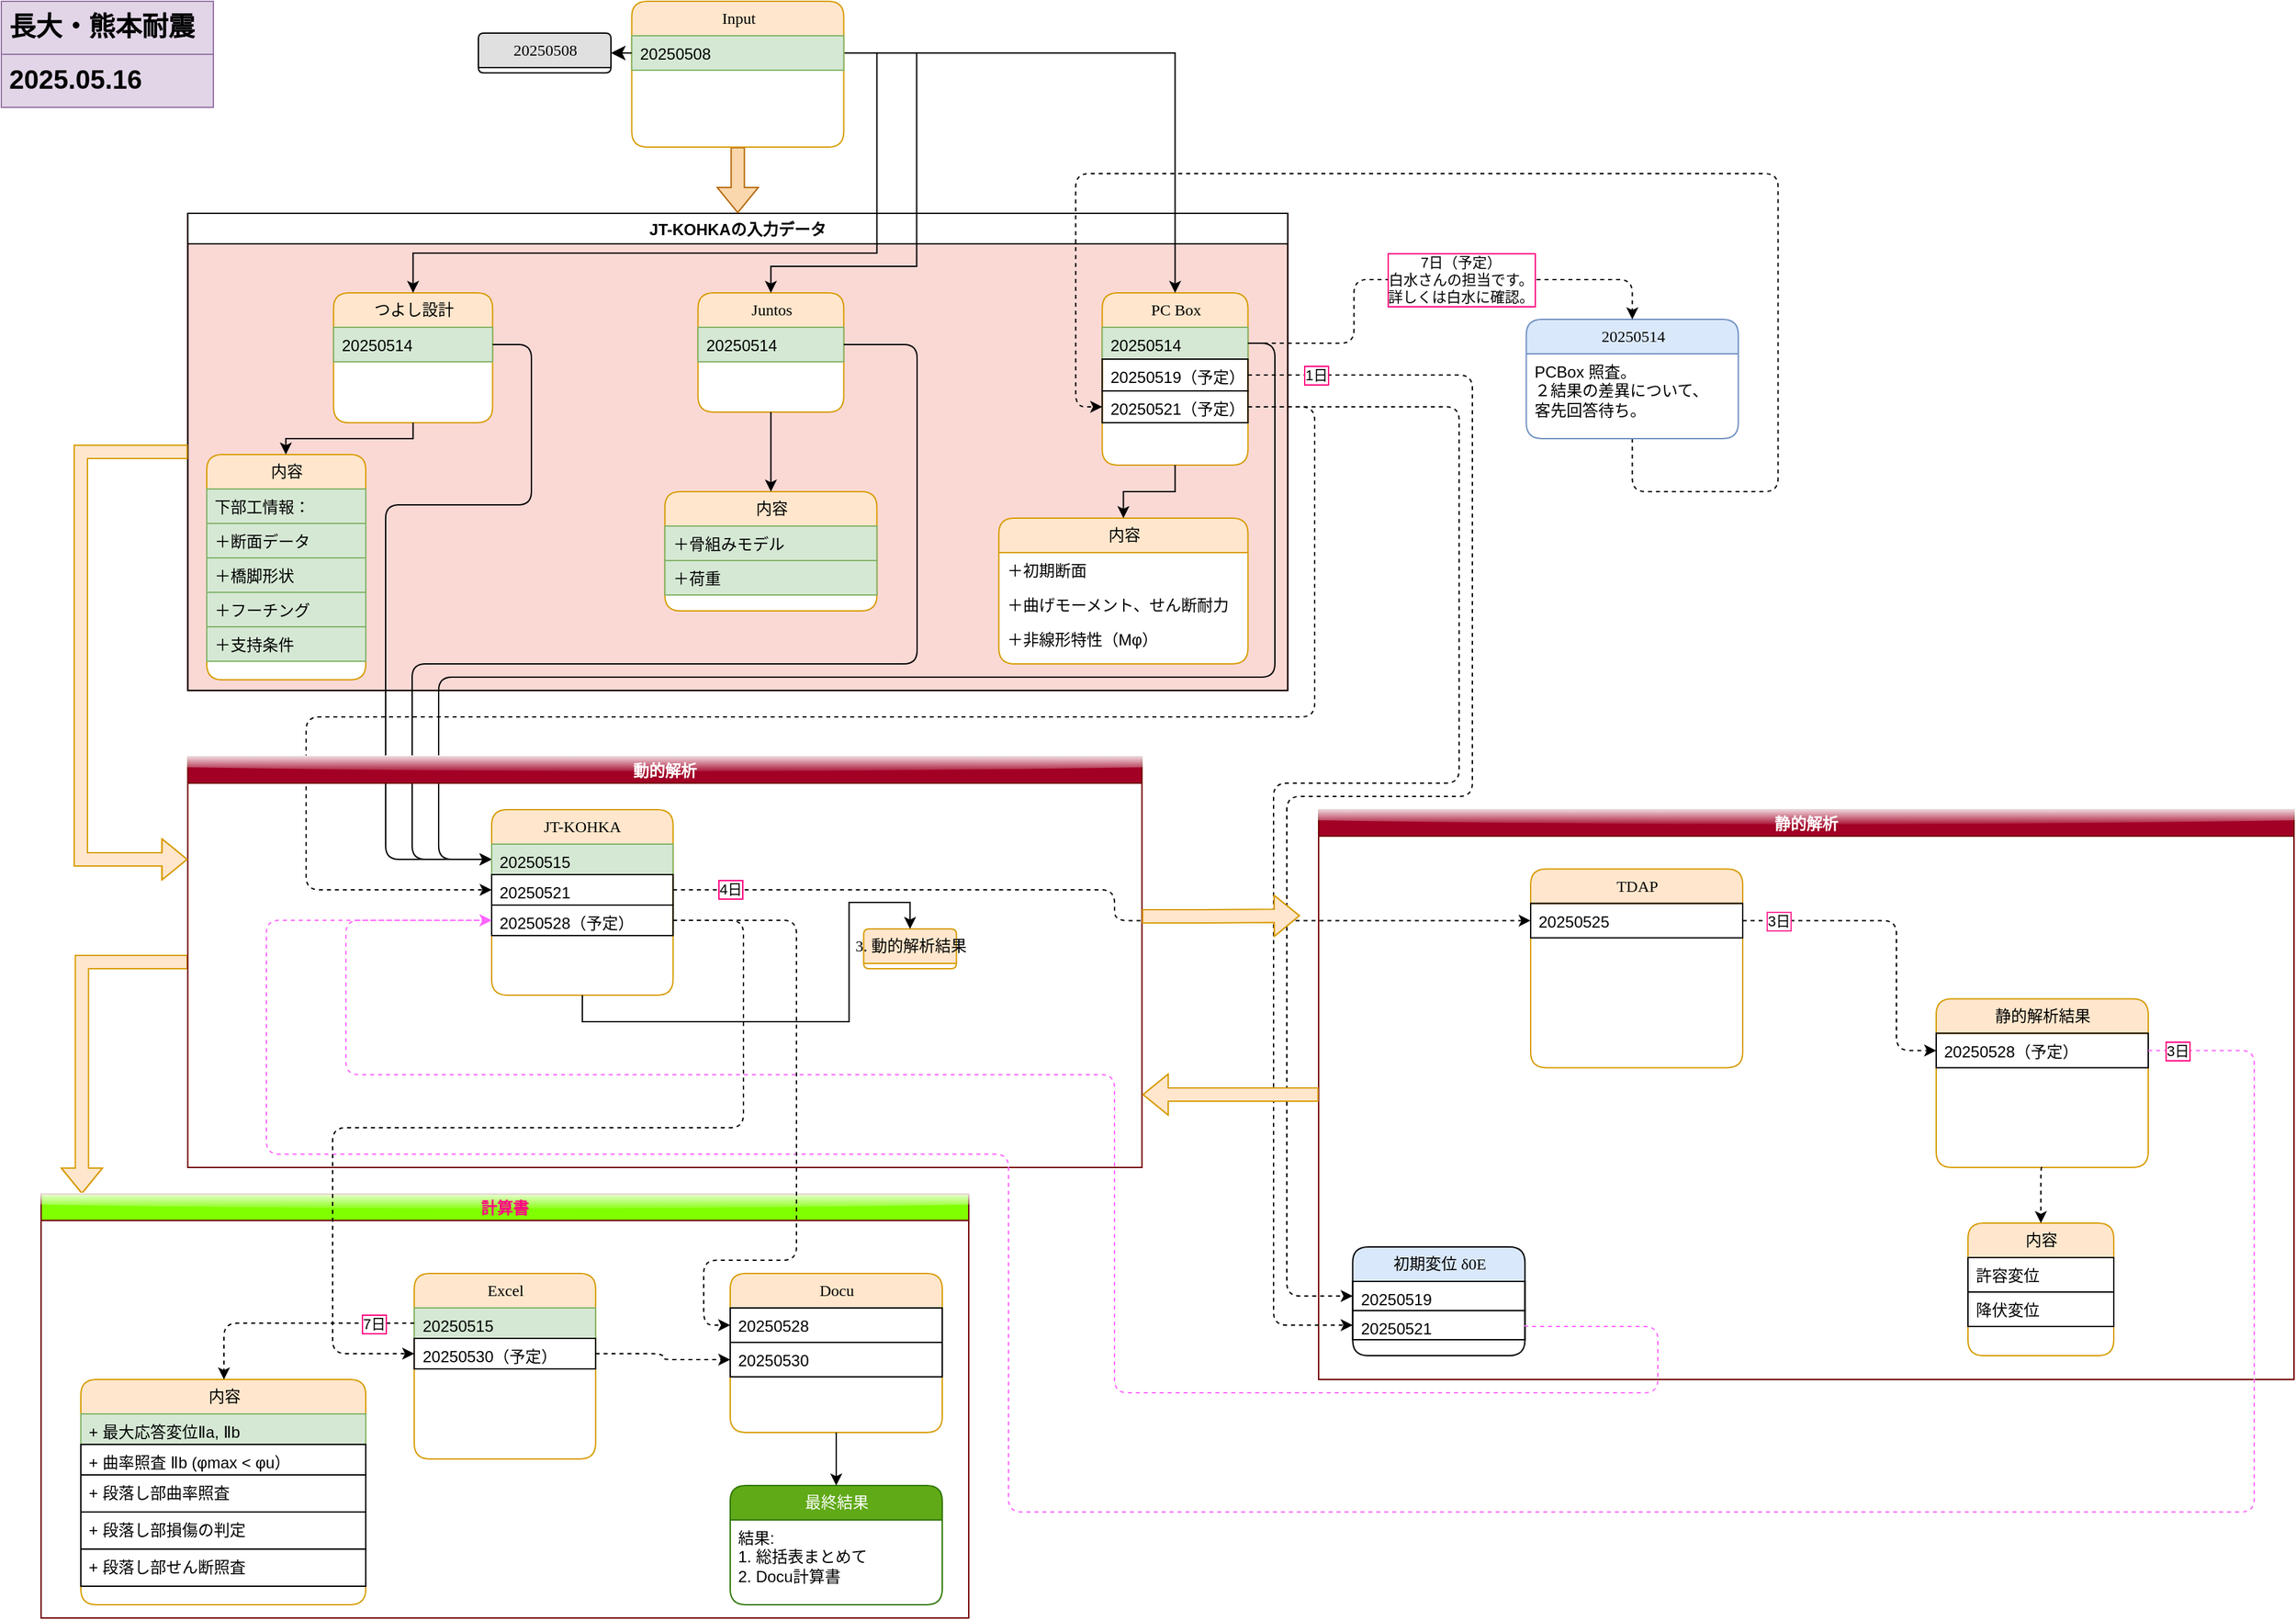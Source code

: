 <mxfile version="27.0.5">
  <diagram name="Page-1" id="8378b5f6-a2b2-b727-a746-972ab9d02e00">
    <mxGraphModel dx="2709" dy="1090" grid="1" gridSize="10" guides="1" tooltips="1" connect="1" arrows="1" fold="1" page="1" pageScale="1.5" pageWidth="1169" pageHeight="827" background="none" math="0" shadow="0">
      <root>
        <mxCell id="0" />
        <mxCell id="1" parent="0" />
        <mxCell id="cV7bJp36mq6Ne4Wg9f6i-73" value="" style="group;movable=1;resizable=1;rotatable=1;deletable=1;editable=1;locked=0;connectable=1;" parent="1" vertex="1" connectable="0">
          <mxGeometry x="150.7" y="170" width="830" height="360.17" as="geometry" />
        </mxCell>
        <mxCell id="cV7bJp36mq6Ne4Wg9f6i-25" value="" style="group;fillColor=#fad9d5;strokeColor=#ae4132;movable=1;resizable=1;rotatable=1;deletable=1;editable=1;locked=0;connectable=1;container=0;" parent="cV7bJp36mq6Ne4Wg9f6i-73" vertex="1" connectable="0">
          <mxGeometry width="830" height="360.17" as="geometry" />
        </mxCell>
        <object label="JT-KOHKAの入力データ" id="cV7bJp36mq6Ne4Wg9f6i-16">
          <mxCell style="swimlane;container=0;movable=1;resizable=1;rotatable=1;deletable=1;editable=1;locked=0;connectable=1;" parent="cV7bJp36mq6Ne4Wg9f6i-73" vertex="1">
            <mxGeometry width="830" height="360" as="geometry">
              <mxRectangle width="170" height="30" as="alternateBounds" />
            </mxGeometry>
          </mxCell>
        </object>
        <mxCell id="cV7bJp36mq6Ne4Wg9f6i-24" value="" style="group;movable=1;resizable=1;rotatable=1;deletable=1;editable=1;locked=0;connectable=1;" parent="cV7bJp36mq6Ne4Wg9f6i-73" vertex="1" connectable="0">
          <mxGeometry x="14.3" y="170" width="120" height="170" as="geometry" />
        </mxCell>
        <mxCell id="cV7bJp36mq6Ne4Wg9f6i-120" value="" style="group" parent="cV7bJp36mq6Ne4Wg9f6i-24" vertex="1" connectable="0">
          <mxGeometry y="12" width="120" height="170" as="geometry" />
        </mxCell>
        <mxCell id="7GXzpe08TrqEnxRHHlQo-19" value="内容" style="swimlane;html=1;fontStyle=0;childLayout=stackLayout;horizontal=1;startSize=26;fillColor=#ffe6cc;horizontalStack=0;resizeParent=1;resizeLast=0;collapsible=1;marginBottom=0;swimlaneFillColor=#ffffff;align=center;rounded=1;shadow=0;comic=0;labelBackgroundColor=none;strokeWidth=1;fontFamily=Verdana;fontSize=12;strokeColor=#d79b00;movable=1;resizable=1;rotatable=1;deletable=1;editable=1;locked=0;connectable=1;container=0;" parent="cV7bJp36mq6Ne4Wg9f6i-120" vertex="1">
          <mxGeometry width="120" height="170" as="geometry" />
        </mxCell>
        <mxCell id="7GXzpe08TrqEnxRHHlQo-20" value="下部工情報：" style="text;html=1;strokeColor=#82b366;fillColor=#d5e8d4;spacingLeft=4;spacingRight=4;whiteSpace=wrap;overflow=hidden;rotatable=1;points=[[0,0.5],[1,0.5]];portConstraint=eastwest;movable=1;resizable=1;deletable=1;editable=1;locked=0;connectable=1;" parent="cV7bJp36mq6Ne4Wg9f6i-120" vertex="1">
          <mxGeometry y="26" width="120" height="26" as="geometry" />
        </mxCell>
        <mxCell id="7GXzpe08TrqEnxRHHlQo-23" value="＋断面データ" style="text;html=1;strokeColor=#82b366;fillColor=#d5e8d4;spacingLeft=4;spacingRight=4;whiteSpace=wrap;overflow=hidden;rotatable=1;points=[[0,0.5],[1,0.5]];portConstraint=eastwest;movable=1;resizable=1;deletable=1;editable=1;locked=0;connectable=1;" parent="cV7bJp36mq6Ne4Wg9f6i-120" vertex="1">
          <mxGeometry y="52" width="120" height="26" as="geometry" />
        </mxCell>
        <mxCell id="7GXzpe08TrqEnxRHHlQo-24" value="＋橋脚形状" style="text;html=1;strokeColor=#82b366;fillColor=#d5e8d4;spacingLeft=4;spacingRight=4;whiteSpace=wrap;overflow=hidden;rotatable=1;points=[[0,0.5],[1,0.5]];portConstraint=eastwest;movable=1;resizable=1;deletable=1;editable=1;locked=0;connectable=1;" parent="cV7bJp36mq6Ne4Wg9f6i-120" vertex="1">
          <mxGeometry y="78" width="120" height="26" as="geometry" />
        </mxCell>
        <mxCell id="7GXzpe08TrqEnxRHHlQo-25" value="＋フーチング" style="text;html=1;strokeColor=#82b366;fillColor=#d5e8d4;spacingLeft=4;spacingRight=4;whiteSpace=wrap;overflow=hidden;rotatable=1;points=[[0,0.5],[1,0.5]];portConstraint=eastwest;movable=1;resizable=1;deletable=1;editable=1;locked=0;connectable=1;" parent="cV7bJp36mq6Ne4Wg9f6i-120" vertex="1">
          <mxGeometry y="104" width="120" height="26" as="geometry" />
        </mxCell>
        <mxCell id="7GXzpe08TrqEnxRHHlQo-21" value="＋&lt;span data-teams=&quot;true&quot;&gt;支持条件&lt;/span&gt;" style="text;html=1;strokeColor=#82b366;fillColor=#d5e8d4;spacingLeft=4;spacingRight=4;whiteSpace=wrap;overflow=hidden;rotatable=1;points=[[0,0.5],[1,0.5]];portConstraint=eastwest;movable=1;resizable=1;deletable=1;editable=1;locked=0;connectable=1;" parent="cV7bJp36mq6Ne4Wg9f6i-120" vertex="1">
          <mxGeometry y="130" width="120" height="26" as="geometry" />
        </mxCell>
        <mxCell id="7GXzpe08TrqEnxRHHlQo-9" value="Juntos" style="swimlane;html=1;fontStyle=0;childLayout=stackLayout;horizontal=1;startSize=26;fillColor=#ffe6cc;horizontalStack=0;resizeParent=1;resizeLast=0;collapsible=1;marginBottom=0;swimlaneFillColor=#ffffff;align=center;rounded=1;shadow=0;comic=0;labelBackgroundColor=none;strokeWidth=1;fontFamily=Verdana;fontSize=12;strokeColor=#d79b00;movable=1;resizable=1;rotatable=1;deletable=1;editable=1;locked=0;connectable=1;" parent="cV7bJp36mq6Ne4Wg9f6i-73" vertex="1">
          <mxGeometry x="385" y="60" width="110" height="90" as="geometry" />
        </mxCell>
        <mxCell id="7GXzpe08TrqEnxRHHlQo-12" value="20250514" style="text;html=1;strokeColor=#82b366;fillColor=#d5e8d4;spacingLeft=4;spacingRight=4;whiteSpace=wrap;overflow=hidden;rotatable=1;points=[[0,0.5],[1,0.5]];portConstraint=eastwest;movable=1;resizable=1;deletable=1;editable=1;locked=0;connectable=1;" parent="7GXzpe08TrqEnxRHHlQo-9" vertex="1">
          <mxGeometry y="26" width="110" height="26" as="geometry" />
        </mxCell>
        <mxCell id="7GXzpe08TrqEnxRHHlQo-1" value="PC Box" style="swimlane;html=1;fontStyle=0;childLayout=stackLayout;horizontal=1;startSize=26;fillColor=#ffe6cc;horizontalStack=0;resizeParent=1;resizeLast=0;collapsible=1;marginBottom=0;swimlaneFillColor=#ffffff;align=center;rounded=1;shadow=0;comic=0;labelBackgroundColor=none;strokeWidth=1;fontFamily=Verdana;fontSize=12;strokeColor=#d79b00;movable=1;resizable=1;rotatable=1;deletable=1;editable=1;locked=0;connectable=1;" parent="cV7bJp36mq6Ne4Wg9f6i-73" vertex="1">
          <mxGeometry x="690" y="60" width="110" height="130" as="geometry" />
        </mxCell>
        <mxCell id="7GXzpe08TrqEnxRHHlQo-7" value="20250514" style="text;html=1;strokeColor=#82b366;fillColor=#d5e8d4;spacingLeft=4;spacingRight=4;whiteSpace=wrap;overflow=hidden;rotatable=1;points=[[0,0.5],[1,0.5]];portConstraint=eastwest;movable=1;resizable=1;deletable=1;editable=1;locked=0;connectable=1;" parent="7GXzpe08TrqEnxRHHlQo-1" vertex="1">
          <mxGeometry y="26" width="110" height="24" as="geometry" />
        </mxCell>
        <mxCell id="cV7bJp36mq6Ne4Wg9f6i-112" value="20250519（予定）" style="text;html=1;strokeColor=default;fillColor=none;spacingLeft=4;spacingRight=4;whiteSpace=wrap;overflow=hidden;rotatable=1;points=[[0,0.5],[1,0.5]];portConstraint=eastwest;movable=1;resizable=1;deletable=1;editable=1;locked=0;connectable=1;" parent="7GXzpe08TrqEnxRHHlQo-1" vertex="1">
          <mxGeometry y="50" width="110" height="24" as="geometry" />
        </mxCell>
        <mxCell id="cV7bJp36mq6Ne4Wg9f6i-113" value="20250521（予定）" style="text;html=1;strokeColor=default;fillColor=none;spacingLeft=4;spacingRight=4;whiteSpace=wrap;overflow=hidden;rotatable=1;points=[[0,0.5],[1,0.5]];portConstraint=eastwest;movable=1;resizable=1;deletable=1;editable=1;locked=0;connectable=1;" parent="7GXzpe08TrqEnxRHHlQo-1" vertex="1">
          <mxGeometry y="74" width="110" height="24" as="geometry" />
        </mxCell>
        <mxCell id="cV7bJp36mq6Ne4Wg9f6i-107" value="内容" style="swimlane;html=1;fontStyle=0;childLayout=stackLayout;horizontal=1;startSize=26;fillColor=#ffe6cc;horizontalStack=0;resizeParent=1;resizeLast=0;collapsible=1;marginBottom=0;swimlaneFillColor=#ffffff;align=center;rounded=1;shadow=0;comic=0;labelBackgroundColor=none;strokeWidth=1;fontFamily=Verdana;fontSize=12;strokeColor=#d79b00;movable=1;resizable=1;rotatable=1;deletable=1;editable=1;locked=0;connectable=1;" parent="cV7bJp36mq6Ne4Wg9f6i-73" vertex="1">
          <mxGeometry x="612" y="230" width="188" height="110" as="geometry" />
        </mxCell>
        <mxCell id="cV7bJp36mq6Ne4Wg9f6i-108" value="＋初期断面" style="text;html=1;strokeColor=none;fillColor=none;spacingLeft=4;spacingRight=4;whiteSpace=wrap;overflow=hidden;rotatable=1;points=[[0,0.5],[1,0.5]];portConstraint=eastwest;movable=1;resizable=1;deletable=1;editable=1;locked=0;connectable=1;" parent="cV7bJp36mq6Ne4Wg9f6i-107" vertex="1">
          <mxGeometry y="26" width="188" height="26" as="geometry" />
        </mxCell>
        <mxCell id="cV7bJp36mq6Ne4Wg9f6i-109" value="＋曲げモーメント、せん断耐力" style="text;html=1;strokeColor=none;fillColor=none;spacingLeft=4;spacingRight=4;whiteSpace=wrap;overflow=hidden;rotatable=1;points=[[0,0.5],[1,0.5]];portConstraint=eastwest;movable=1;resizable=1;deletable=1;editable=1;locked=0;connectable=1;" parent="cV7bJp36mq6Ne4Wg9f6i-107" vertex="1">
          <mxGeometry y="52" width="188" height="26" as="geometry" />
        </mxCell>
        <mxCell id="cV7bJp36mq6Ne4Wg9f6i-110" value="＋非線形特性（Mφ）" style="text;html=1;strokeColor=none;fillColor=none;spacingLeft=4;spacingRight=4;whiteSpace=wrap;overflow=hidden;rotatable=1;points=[[0,0.5],[1,0.5]];portConstraint=eastwest;movable=1;resizable=1;deletable=1;editable=1;locked=0;connectable=1;" parent="cV7bJp36mq6Ne4Wg9f6i-107" vertex="1">
          <mxGeometry y="78" width="188" height="26" as="geometry" />
        </mxCell>
        <mxCell id="cV7bJp36mq6Ne4Wg9f6i-111" value="" style="edgeStyle=orthogonalEdgeStyle;rounded=0;orthogonalLoop=1;jettySize=auto;html=1;exitX=0.5;exitY=1;exitDx=0;exitDy=0;entryX=0.5;entryY=0;entryDx=0;entryDy=0;" parent="cV7bJp36mq6Ne4Wg9f6i-73" source="7GXzpe08TrqEnxRHHlQo-1" target="cV7bJp36mq6Ne4Wg9f6i-107" edge="1">
          <mxGeometry relative="1" as="geometry">
            <Array as="points">
              <mxPoint x="745" y="210" />
              <mxPoint x="706" y="210" />
            </Array>
          </mxGeometry>
        </mxCell>
        <mxCell id="cV7bJp36mq6Ne4Wg9f6i-114" value="内容" style="swimlane;html=1;fontStyle=0;childLayout=stackLayout;horizontal=1;startSize=26;fillColor=#ffe6cc;horizontalStack=0;resizeParent=1;resizeLast=0;collapsible=1;marginBottom=0;swimlaneFillColor=#ffffff;align=center;rounded=1;shadow=0;comic=0;labelBackgroundColor=none;strokeWidth=1;fontFamily=Verdana;fontSize=12;strokeColor=#d79b00;movable=1;resizable=1;rotatable=1;deletable=1;editable=1;locked=0;connectable=1;" parent="cV7bJp36mq6Ne4Wg9f6i-73" vertex="1">
          <mxGeometry x="360" y="210.0" width="160" height="90" as="geometry" />
        </mxCell>
        <mxCell id="cV7bJp36mq6Ne4Wg9f6i-115" value="＋骨組みモデル" style="text;html=1;strokeColor=#82b366;fillColor=#d5e8d4;spacingLeft=4;spacingRight=4;whiteSpace=wrap;overflow=hidden;rotatable=1;points=[[0,0.5],[1,0.5]];portConstraint=eastwest;movable=1;resizable=1;deletable=1;editable=1;locked=0;connectable=1;" parent="cV7bJp36mq6Ne4Wg9f6i-114" vertex="1">
          <mxGeometry y="26" width="160" height="26" as="geometry" />
        </mxCell>
        <mxCell id="cV7bJp36mq6Ne4Wg9f6i-116" value="＋荷重" style="text;html=1;strokeColor=#82b366;fillColor=#d5e8d4;spacingLeft=4;spacingRight=4;whiteSpace=wrap;overflow=hidden;rotatable=1;points=[[0,0.5],[1,0.5]];portConstraint=eastwest;movable=1;resizable=1;deletable=1;editable=1;locked=0;connectable=1;" parent="cV7bJp36mq6Ne4Wg9f6i-114" vertex="1">
          <mxGeometry y="52" width="160" height="26" as="geometry" />
        </mxCell>
        <mxCell id="cV7bJp36mq6Ne4Wg9f6i-117" value="" style="edgeStyle=orthogonalEdgeStyle;rounded=0;orthogonalLoop=1;jettySize=auto;html=1;entryX=0.5;entryY=0;entryDx=0;entryDy=0;" parent="cV7bJp36mq6Ne4Wg9f6i-73" target="cV7bJp36mq6Ne4Wg9f6i-114" edge="1">
          <mxGeometry relative="1" as="geometry">
            <mxPoint x="440" y="150" as="sourcePoint" />
            <mxPoint x="440" y="190.0" as="targetPoint" />
            <Array as="points">
              <mxPoint x="440" y="170" />
              <mxPoint x="440" y="170" />
            </Array>
          </mxGeometry>
        </mxCell>
        <mxCell id="cV7bJp36mq6Ne4Wg9f6i-124" value="つよし設計" style="swimlane;html=1;fontStyle=0;childLayout=stackLayout;horizontal=1;startSize=26;fillColor=#ffe6cc;horizontalStack=0;resizeParent=1;resizeLast=0;collapsible=1;marginBottom=0;swimlaneFillColor=#ffffff;align=center;rounded=1;shadow=0;comic=0;labelBackgroundColor=none;strokeWidth=1;fontFamily=Verdana;fontSize=12;strokeColor=#d79b00;movable=1;resizable=1;rotatable=1;deletable=1;editable=1;locked=0;connectable=1;container=0;" parent="cV7bJp36mq6Ne4Wg9f6i-73" vertex="1">
          <mxGeometry x="110" y="60" width="120" height="98" as="geometry" />
        </mxCell>
        <mxCell id="cV7bJp36mq6Ne4Wg9f6i-126" value="20250514" style="text;html=1;strokeColor=#82b366;fillColor=#d5e8d4;spacingLeft=4;spacingRight=4;whiteSpace=wrap;overflow=hidden;rotatable=1;points=[[0,0.5],[1,0.5]];portConstraint=eastwest;movable=1;resizable=1;deletable=1;editable=1;locked=0;connectable=1;" parent="cV7bJp36mq6Ne4Wg9f6i-124" vertex="1">
          <mxGeometry y="26" width="120" height="26" as="geometry" />
        </mxCell>
        <mxCell id="cV7bJp36mq6Ne4Wg9f6i-134" value="" style="edgeStyle=orthogonalEdgeStyle;rounded=0;orthogonalLoop=1;jettySize=auto;html=1;exitX=0.5;exitY=1;exitDx=0;exitDy=0;entryX=0.5;entryY=0;entryDx=0;entryDy=0;" parent="cV7bJp36mq6Ne4Wg9f6i-73" source="cV7bJp36mq6Ne4Wg9f6i-124" target="7GXzpe08TrqEnxRHHlQo-19" edge="1">
          <mxGeometry relative="1" as="geometry">
            <mxPoint x="70" y="170.0" as="targetPoint" />
            <Array as="points">
              <mxPoint x="170" y="170" />
              <mxPoint x="74" y="170" />
              <mxPoint x="74" y="182" />
            </Array>
          </mxGeometry>
        </mxCell>
        <mxCell id="7GXzpe08TrqEnxRHHlQo-11" value="" style="edgeStyle=orthogonalEdgeStyle;rounded=0;orthogonalLoop=1;jettySize=auto;html=1;exitX=1;exitY=0.5;exitDx=0;exitDy=0;entryX=0.5;entryY=0;entryDx=0;entryDy=0;" parent="1" source="PKwba_ZCbJq4WHA7hHal-280" target="7GXzpe08TrqEnxRHHlQo-9" edge="1">
          <mxGeometry relative="1" as="geometry">
            <Array as="points">
              <mxPoint x="700.7" y="49" />
              <mxPoint x="700.7" y="210" />
              <mxPoint x="590.7" y="210" />
            </Array>
          </mxGeometry>
        </mxCell>
        <mxCell id="cV7bJp36mq6Ne4Wg9f6i-26" value="" style="edgeStyle=orthogonalEdgeStyle;rounded=0;orthogonalLoop=1;jettySize=auto;html=1;shape=flexArrow;fillColor=#fad7ac;strokeColor=#b46504;entryX=0.5;entryY=0;entryDx=0;entryDy=0;" parent="1" source="PKwba_ZCbJq4WHA7hHal-279" target="cV7bJp36mq6Ne4Wg9f6i-16" edge="1">
          <mxGeometry relative="1" as="geometry">
            <mxPoint x="650.7" y="260" as="targetPoint" />
          </mxGeometry>
        </mxCell>
        <mxCell id="cV7bJp36mq6Ne4Wg9f6i-30" value="" style="edgeStyle=orthogonalEdgeStyle;rounded=0;orthogonalLoop=1;jettySize=auto;html=1;entryX=0.5;entryY=0;entryDx=0;entryDy=0;exitX=1;exitY=0.5;exitDx=0;exitDy=0;" parent="1" source="PKwba_ZCbJq4WHA7hHal-280" target="7GXzpe08TrqEnxRHHlQo-1" edge="1">
          <mxGeometry relative="1" as="geometry">
            <mxPoint x="725.7" y="65" as="targetPoint" />
          </mxGeometry>
        </mxCell>
        <mxCell id="cV7bJp36mq6Ne4Wg9f6i-130" value="" style="edgeStyle=orthogonalEdgeStyle;rounded=0;orthogonalLoop=1;jettySize=auto;html=1;exitX=1;exitY=0.5;exitDx=0;exitDy=0;entryX=0.5;entryY=0;entryDx=0;entryDy=0;" parent="1" source="PKwba_ZCbJq4WHA7hHal-280" target="cV7bJp36mq6Ne4Wg9f6i-124" edge="1">
          <mxGeometry relative="1" as="geometry">
            <mxPoint x="650.7" y="50" as="sourcePoint" />
            <mxPoint x="725.7" y="65" as="targetPoint" />
            <Array as="points">
              <mxPoint x="670.7" y="49" />
              <mxPoint x="670.7" y="200" />
              <mxPoint x="320.7" y="200" />
            </Array>
          </mxGeometry>
        </mxCell>
        <mxCell id="PKwba_ZCbJq4WHA7hHal-279" value="Input" style="swimlane;html=1;fontStyle=0;childLayout=stackLayout;horizontal=1;startSize=26;fillColor=#ffe6cc;horizontalStack=0;resizeParent=1;resizeLast=0;collapsible=1;marginBottom=0;swimlaneFillColor=#ffffff;align=center;rounded=1;shadow=0;comic=0;labelBackgroundColor=none;strokeWidth=1;fontFamily=Verdana;fontSize=12;strokeColor=#d79b00;movable=1;resizable=1;rotatable=1;deletable=1;editable=1;locked=0;connectable=1;" parent="1" vertex="1">
          <mxGeometry x="485.7" y="10.0" width="160" height="110" as="geometry" />
        </mxCell>
        <mxCell id="PKwba_ZCbJq4WHA7hHal-280" value="20250508" style="text;html=1;spacingLeft=4;spacingRight=4;whiteSpace=wrap;overflow=hidden;rotatable=1;points=[[0,0.5],[1,0.5]];portConstraint=eastwest;strokeColor=#82b366;fillColor=#d5e8d4;movable=1;resizable=1;deletable=1;editable=1;locked=0;connectable=1;" parent="PKwba_ZCbJq4WHA7hHal-279" vertex="1">
          <mxGeometry y="26" width="160" height="26" as="geometry" />
        </mxCell>
        <mxCell id="PKwba_ZCbJq4WHA7hHal-288" value="20250508" style="swimlane;html=1;fontStyle=0;childLayout=stackLayout;horizontal=1;startSize=26;fillColor=#e0e0e0;horizontalStack=0;resizeParent=1;resizeLast=0;collapsible=1;marginBottom=0;swimlaneFillColor=#ffffff;align=center;rounded=1;shadow=0;comic=0;labelBackgroundColor=none;strokeWidth=1;fontFamily=Verdana;fontSize=12;movable=0;resizable=0;rotatable=0;deletable=0;editable=0;locked=1;connectable=0;" parent="1" vertex="1" collapsed="1">
          <mxGeometry x="370" y="34.0" width="100" height="30" as="geometry">
            <mxRectangle x="10" y="212" width="160" height="164" as="alternateBounds" />
          </mxGeometry>
        </mxCell>
        <mxCell id="PKwba_ZCbJq4WHA7hHal-289" value="既設橋耐震性能の照査" style="text;html=1;spacingLeft=4;spacingRight=4;whiteSpace=wrap;overflow=hidden;rotatable=0;points=[[0,0.5],[1,0.5]];portConstraint=eastwest;fillColor=default;strokeColor=default;" parent="PKwba_ZCbJq4WHA7hHal-288" vertex="1">
          <mxGeometry y="26" width="160" height="74" as="geometry" />
        </mxCell>
        <mxCell id="PKwba_ZCbJq4WHA7hHal-328" value="Thông số:&lt;div&gt;+ Mặt cắt ngang&lt;/div&gt;&lt;div&gt;+ Cáp DUL dọc và ngang&lt;/div&gt;" style="text;html=1;strokeColor=none;fillColor=none;spacingLeft=4;spacingRight=4;whiteSpace=wrap;overflow=hidden;rotatable=0;points=[[0,0.5],[1,0.5]];portConstraint=eastwest;" parent="PKwba_ZCbJq4WHA7hHal-288" vertex="1">
          <mxGeometry y="100" width="160" height="64" as="geometry" />
        </mxCell>
        <mxCell id="PKwba_ZCbJq4WHA7hHal-310" style="edgeStyle=orthogonalEdgeStyle;html=1;labelBackgroundColor=none;startFill=0;startSize=8;endFill=1;endSize=8;fontFamily=Verdana;fontSize=12;rounded=0;exitX=0;exitY=0.5;exitDx=0;exitDy=0;movable=0;resizable=0;rotatable=0;deletable=0;editable=0;locked=1;connectable=0;" parent="1" source="PKwba_ZCbJq4WHA7hHal-280" target="PKwba_ZCbJq4WHA7hHal-288" edge="1">
          <mxGeometry relative="1" as="geometry" />
        </mxCell>
        <mxCell id="PKwba_ZCbJq4WHA7hHal-312" style="edgeStyle=orthogonalEdgeStyle;html=1;labelBackgroundColor=none;startFill=0;endFill=1;fontFamily=Verdana;fontSize=12;rounded=0;shape=flexArrow;fillColor=#ffe6cc;strokeColor=#d79b00;entryX=0.044;entryY=0;entryDx=0;entryDy=0;exitX=0;exitY=0.5;exitDx=0;exitDy=0;entryPerimeter=0;" parent="1" source="cV7bJp36mq6Ne4Wg9f6i-76" target="4Ig3xdPQbXvtL4GHRRDK-1" edge="1">
          <mxGeometry relative="1" as="geometry">
            <Array as="points">
              <mxPoint x="71" y="735" />
            </Array>
            <mxPoint x="10.0" y="907.12" as="targetPoint" />
            <mxPoint x="1510.7" y="1524.58" as="sourcePoint" />
          </mxGeometry>
        </mxCell>
        <mxCell id="7GXzpe08TrqEnxRHHlQo-32" value="" style="edgeStyle=orthogonalEdgeStyle;rounded=1;orthogonalLoop=1;jettySize=auto;html=1;exitX=1;exitY=0.5;exitDx=0;exitDy=0;dashed=1;curved=0;entryX=0;entryY=0.5;entryDx=0;entryDy=0;" parent="1" source="cV7bJp36mq6Ne4Wg9f6i-112" target="7GXzpe08TrqEnxRHHlQo-29" edge="1">
          <mxGeometry relative="1" as="geometry">
            <mxPoint x="920" y="315" as="sourcePoint" />
            <Array as="points">
              <mxPoint x="1120" y="292" />
              <mxPoint x="1120" y="610" />
              <mxPoint x="980" y="610" />
              <mxPoint x="980" y="987" />
            </Array>
          </mxGeometry>
        </mxCell>
        <mxCell id="cV7bJp36mq6Ne4Wg9f6i-144" value="1日" style="edgeLabel;html=1;align=center;verticalAlign=middle;resizable=0;points=[];labelBorderColor=#FF0080;" parent="7GXzpe08TrqEnxRHHlQo-32" vertex="1" connectable="0">
          <mxGeometry x="-0.861" y="-3" relative="1" as="geometry">
            <mxPoint x="-22" y="-3" as="offset" />
          </mxGeometry>
        </mxCell>
        <mxCell id="7GXzpe08TrqEnxRHHlQo-44" value="長大・熊本耐震" style="text;html=1;strokeColor=#9673a6;fillColor=#e1d5e7;spacingLeft=4;spacingRight=4;whiteSpace=wrap;overflow=hidden;rotatable=0;points=[[0,0.5],[1,0.5]];portConstraint=eastwest;labelBorderColor=none;textShadow=0;labelBackgroundColor=none;fontStyle=1;fontSize=20;movable=0;resizable=0;deletable=0;editable=0;locked=1;connectable=0;" parent="1" vertex="1">
          <mxGeometry x="10" y="10" width="160" height="40" as="geometry" />
        </mxCell>
        <mxCell id="cV7bJp36mq6Ne4Wg9f6i-66" value="" style="edgeStyle=orthogonalEdgeStyle;rounded=1;orthogonalLoop=1;jettySize=auto;html=1;entryX=0;entryY=0.5;entryDx=0;entryDy=0;exitX=1;exitY=0.5;exitDx=0;exitDy=0;curved=0;" parent="1" source="7GXzpe08TrqEnxRHHlQo-12" target="cV7bJp36mq6Ne4Wg9f6i-90" edge="1">
          <mxGeometry relative="1" as="geometry">
            <mxPoint x="485.7" y="699.25" as="targetPoint" />
            <Array as="points">
              <mxPoint x="701" y="269" />
              <mxPoint x="701" y="510" />
              <mxPoint x="320" y="510" />
              <mxPoint x="320" y="658" />
            </Array>
          </mxGeometry>
        </mxCell>
        <mxCell id="cV7bJp36mq6Ne4Wg9f6i-71" value="" style="edgeStyle=orthogonalEdgeStyle;rounded=1;orthogonalLoop=1;jettySize=auto;html=1;entryX=0;entryY=0.5;entryDx=0;entryDy=0;exitX=1;exitY=0.5;exitDx=0;exitDy=0;curved=0;" parent="1" source="7GXzpe08TrqEnxRHHlQo-7" target="cV7bJp36mq6Ne4Wg9f6i-90" edge="1">
          <mxGeometry relative="1" as="geometry">
            <mxPoint x="485.7" y="699.25" as="targetPoint" />
            <Array as="points">
              <mxPoint x="971" y="268" />
              <mxPoint x="971" y="520" />
              <mxPoint x="340" y="520" />
              <mxPoint x="340" y="658" />
            </Array>
          </mxGeometry>
        </mxCell>
        <mxCell id="cV7bJp36mq6Ne4Wg9f6i-80" value="" style="edgeStyle=orthogonalEdgeStyle;rounded=1;orthogonalLoop=1;jettySize=auto;html=1;entryX=0;entryY=0.5;entryDx=0;entryDy=0;exitX=1;exitY=0.5;exitDx=0;exitDy=0;dashed=1;curved=0;" parent="1" source="cV7bJp36mq6Ne4Wg9f6i-91" target="PKwba_ZCbJq4WHA7hHal-391" edge="1">
          <mxGeometry relative="1" as="geometry">
            <mxPoint x="1050.7" y="741.74" as="targetPoint" />
            <Array as="points">
              <mxPoint x="850" y="681" />
              <mxPoint x="850" y="704" />
            </Array>
            <mxPoint x="645.7" y="725.25" as="sourcePoint" />
          </mxGeometry>
        </mxCell>
        <mxCell id="cV7bJp36mq6Ne4Wg9f6i-81" value="4日" style="edgeLabel;html=1;align=center;verticalAlign=middle;resizable=0;points=[];labelBorderColor=#FF0080;" parent="cV7bJp36mq6Ne4Wg9f6i-80" vertex="1" connectable="0">
          <mxGeometry x="-0.872" y="2" relative="1" as="geometry">
            <mxPoint y="1" as="offset" />
          </mxGeometry>
        </mxCell>
        <mxCell id="cV7bJp36mq6Ne4Wg9f6i-98" value="静的解析" style="swimlane;startSize=20;horizontal=1;containerType=tree;textShadow=0;labelBorderColor=none;labelBackgroundColor=none;fillColor=#a20025;strokeColor=#6F0000;glass=1;fontColor=#ffffff;" parent="1" vertex="1">
          <mxGeometry x="1004" y="620" width="736" height="430" as="geometry">
            <mxRectangle x="1120" y="580" width="90" height="30" as="alternateBounds" />
          </mxGeometry>
        </mxCell>
        <mxCell id="PKwba_ZCbJq4WHA7hHal-390" value="TDAP" style="swimlane;html=1;fontStyle=0;childLayout=stackLayout;horizontal=1;startSize=26;fillColor=#ffe6cc;horizontalStack=0;resizeParent=1;resizeLast=0;collapsible=1;marginBottom=0;swimlaneFillColor=#ffffff;align=center;rounded=1;shadow=0;comic=0;labelBackgroundColor=none;strokeWidth=1;fontFamily=Verdana;fontSize=12;strokeColor=#d79b00;" parent="cV7bJp36mq6Ne4Wg9f6i-98" vertex="1">
          <mxGeometry x="160" y="44.74" width="160" height="150" as="geometry">
            <mxRectangle x="155" y="60" width="70" height="30" as="alternateBounds" />
          </mxGeometry>
        </mxCell>
        <mxCell id="PKwba_ZCbJq4WHA7hHal-391" value="20250525" style="text;html=1;strokeColor=default;fillColor=none;spacingLeft=4;spacingRight=4;whiteSpace=wrap;overflow=hidden;rotatable=0;points=[[0,0.5],[1,0.5]];portConstraint=eastwest;" parent="PKwba_ZCbJq4WHA7hHal-390" vertex="1">
          <mxGeometry y="26" width="160" height="26" as="geometry" />
        </mxCell>
        <mxCell id="NJcOnecQ_KUzRi99oX8J-2" value="静的解析結果" style="swimlane;html=1;fontStyle=0;childLayout=stackLayout;horizontal=1;startSize=26;fillColor=#ffe6cc;horizontalStack=0;resizeParent=1;resizeLast=0;collapsible=1;marginBottom=0;swimlaneFillColor=#ffffff;align=center;rounded=1;shadow=0;comic=0;labelBackgroundColor=none;strokeWidth=1;fontFamily=Verdana;fontSize=12;strokeColor=#d79b00;" parent="cV7bJp36mq6Ne4Wg9f6i-98" vertex="1">
          <mxGeometry x="466.0" y="142.74" width="160" height="127.26" as="geometry">
            <mxRectangle x="1070" y="260" width="70" height="30" as="alternateBounds" />
          </mxGeometry>
        </mxCell>
        <mxCell id="NJcOnecQ_KUzRi99oX8J-4" value="20250528（予定）" style="text;html=1;strokeColor=default;fillColor=none;spacingLeft=4;spacingRight=4;whiteSpace=wrap;overflow=hidden;rotatable=0;points=[[0,0.5],[1,0.5]];portConstraint=eastwest;" parent="NJcOnecQ_KUzRi99oX8J-2" vertex="1">
          <mxGeometry y="26" width="160" height="26" as="geometry" />
        </mxCell>
        <mxCell id="NJcOnecQ_KUzRi99oX8J-6" value="" style="edgeStyle=orthogonalEdgeStyle;rounded=1;orthogonalLoop=1;jettySize=auto;html=1;dashed=1;flowAnimation=0;entryX=0;entryY=0.5;entryDx=0;entryDy=0;exitX=1;exitY=0.5;exitDx=0;exitDy=0;curved=0;" parent="cV7bJp36mq6Ne4Wg9f6i-98" source="PKwba_ZCbJq4WHA7hHal-391" target="NJcOnecQ_KUzRi99oX8J-4" edge="1">
          <mxGeometry relative="1" as="geometry">
            <mxPoint x="399.35" y="161.74" as="sourcePoint" />
            <Array as="points">
              <mxPoint x="436" y="84" />
              <mxPoint x="436" y="182" />
            </Array>
          </mxGeometry>
        </mxCell>
        <mxCell id="cV7bJp36mq6Ne4Wg9f6i-147" value="3日" style="edgeLabel;html=1;align=center;verticalAlign=middle;resizable=0;points=[];labelBorderColor=#FF3399;" parent="NJcOnecQ_KUzRi99oX8J-6" vertex="1" connectable="0">
          <mxGeometry x="-0.316" y="-1" relative="1" as="geometry">
            <mxPoint x="-57" y="-1" as="offset" />
          </mxGeometry>
        </mxCell>
        <mxCell id="7GXzpe08TrqEnxRHHlQo-28" value="初期変位 δ0E" style="swimlane;html=1;fontStyle=0;childLayout=stackLayout;horizontal=1;startSize=26;fillColor=#dae8fc;horizontalStack=0;resizeParent=1;resizeLast=0;collapsible=1;marginBottom=0;swimlaneFillColor=#ffffff;align=center;rounded=1;shadow=0;comic=0;labelBackgroundColor=none;strokeWidth=1;fontFamily=Verdana;fontSize=12;strokeColor=default;" parent="cV7bJp36mq6Ne4Wg9f6i-98" vertex="1">
          <mxGeometry x="25.7" y="330" width="130" height="82" as="geometry" />
        </mxCell>
        <mxCell id="7GXzpe08TrqEnxRHHlQo-29" value="20250519" style="text;html=1;strokeColor=default;fillColor=none;spacingLeft=4;spacingRight=4;whiteSpace=wrap;overflow=hidden;rotatable=0;points=[[0,0.5],[1,0.5]];portConstraint=eastwest;" parent="7GXzpe08TrqEnxRHHlQo-28" vertex="1">
          <mxGeometry y="26" width="130" height="22" as="geometry" />
        </mxCell>
        <mxCell id="cV7bJp36mq6Ne4Wg9f6i-143" value="20250521" style="text;html=1;strokeColor=default;fillColor=none;spacingLeft=4;spacingRight=4;whiteSpace=wrap;overflow=hidden;rotatable=0;points=[[0,0.5],[1,0.5]];portConstraint=eastwest;" parent="7GXzpe08TrqEnxRHHlQo-28" vertex="1">
          <mxGeometry y="48" width="130" height="22" as="geometry" />
        </mxCell>
        <mxCell id="NJcOnecQ_KUzRi99oX8J-23" value="内容" style="swimlane;html=1;fontStyle=0;childLayout=stackLayout;horizontal=1;startSize=26;fillColor=#ffe6cc;horizontalStack=0;resizeParent=1;resizeLast=0;collapsible=1;marginBottom=0;swimlaneFillColor=#ffffff;align=center;rounded=1;shadow=0;comic=0;labelBackgroundColor=none;strokeWidth=1;fontFamily=Verdana;fontSize=12;strokeColor=#d79b00;" parent="cV7bJp36mq6Ne4Wg9f6i-98" vertex="1">
          <mxGeometry x="490" y="312" width="110" height="100" as="geometry">
            <mxRectangle x="420" y="20" width="70" height="30" as="alternateBounds" />
          </mxGeometry>
        </mxCell>
        <mxCell id="NJcOnecQ_KUzRi99oX8J-24" value="許容変位" style="text;html=1;strokeColor=default;fillColor=none;spacingLeft=4;spacingRight=4;whiteSpace=wrap;overflow=hidden;rotatable=0;points=[[0,0.5],[1,0.5]];portConstraint=eastwest;" parent="NJcOnecQ_KUzRi99oX8J-23" vertex="1">
          <mxGeometry y="26" width="110" height="26" as="geometry" />
        </mxCell>
        <mxCell id="NJcOnecQ_KUzRi99oX8J-25" value="降伏変位" style="text;html=1;strokeColor=default;fillColor=none;spacingLeft=4;spacingRight=4;whiteSpace=wrap;overflow=hidden;rotatable=0;points=[[0,0.5],[1,0.5]];portConstraint=eastwest;" parent="NJcOnecQ_KUzRi99oX8J-23" vertex="1">
          <mxGeometry y="52" width="110" height="26" as="geometry" />
        </mxCell>
        <mxCell id="NJcOnecQ_KUzRi99oX8J-27" value="" style="edgeStyle=orthogonalEdgeStyle;rounded=1;orthogonalLoop=1;jettySize=auto;html=1;dashed=1;exitX=0.5;exitY=1;exitDx=0;exitDy=0;curved=0;entryX=0.5;entryY=0;entryDx=0;entryDy=0;" parent="cV7bJp36mq6Ne4Wg9f6i-98" source="NJcOnecQ_KUzRi99oX8J-2" target="NJcOnecQ_KUzRi99oX8J-23" edge="1">
          <mxGeometry relative="1" as="geometry">
            <Array as="points">
              <mxPoint x="545" y="270" />
            </Array>
            <mxPoint x="515.05" y="312" as="targetPoint" />
          </mxGeometry>
        </mxCell>
        <mxCell id="cV7bJp36mq6Ne4Wg9f6i-119" value="" style="edgeStyle=orthogonalEdgeStyle;rounded=1;orthogonalLoop=1;jettySize=auto;html=1;exitX=1;exitY=0.5;exitDx=0;exitDy=0;entryX=0;entryY=0.5;entryDx=0;entryDy=0;curved=0;" parent="1" source="cV7bJp36mq6Ne4Wg9f6i-126" target="cV7bJp36mq6Ne4Wg9f6i-90" edge="1">
          <mxGeometry relative="1" as="geometry">
            <mxPoint x="370.7" y="580" as="targetPoint" />
            <Array as="points">
              <mxPoint x="410" y="269" />
              <mxPoint x="410" y="390" />
              <mxPoint x="300" y="390" />
              <mxPoint x="300" y="658" />
            </Array>
          </mxGeometry>
        </mxCell>
        <mxCell id="cV7bJp36mq6Ne4Wg9f6i-137" value="" style="edgeStyle=orthogonalEdgeStyle;rounded=1;orthogonalLoop=1;jettySize=auto;html=1;entryX=0;entryY=0.5;entryDx=0;entryDy=0;dashed=1;curved=0;exitX=0.5;exitY=1;exitDx=0;exitDy=0;" parent="1" source="cV7bJp36mq6Ne4Wg9f6i-1" target="cV7bJp36mq6Ne4Wg9f6i-113" edge="1">
          <mxGeometry relative="1" as="geometry">
            <mxPoint x="1270.7" y="400.0" as="targetPoint" />
            <Array as="points">
              <mxPoint x="1240.7" y="380" />
              <mxPoint x="1350.7" y="380" />
              <mxPoint x="1350.7" y="140" />
              <mxPoint x="820.7" y="140" />
              <mxPoint x="820.7" y="316" />
            </Array>
          </mxGeometry>
        </mxCell>
        <mxCell id="cV7bJp36mq6Ne4Wg9f6i-1" value="20250514" style="swimlane;html=1;fontStyle=0;childLayout=stackLayout;horizontal=1;startSize=26;horizontalStack=0;resizeParent=1;resizeLast=0;collapsible=1;marginBottom=0;swimlaneFillColor=#ffffff;align=center;rounded=1;shadow=0;comic=0;labelBackgroundColor=none;strokeWidth=1;fontFamily=Verdana;fontSize=12;fillColor=#dae8fc;strokeColor=#6c8ebf;" parent="1" vertex="1">
          <mxGeometry x="1160.7" y="250" width="160" height="90" as="geometry">
            <mxRectangle x="420" y="20" width="70" height="30" as="alternateBounds" />
          </mxGeometry>
        </mxCell>
        <mxCell id="cV7bJp36mq6Ne4Wg9f6i-2" value="PCBox 照査。&lt;div&gt;２結果の差異について、&lt;br&gt;客先回答待ち。&lt;/div&gt;" style="text;html=1;strokeColor=none;fillColor=none;spacingLeft=4;spacingRight=4;whiteSpace=wrap;overflow=hidden;rotatable=0;points=[[0,0.5],[1,0.5]];portConstraint=eastwest;" parent="cV7bJp36mq6Ne4Wg9f6i-1" vertex="1">
          <mxGeometry y="26" width="160" height="54" as="geometry" />
        </mxCell>
        <mxCell id="cV7bJp36mq6Ne4Wg9f6i-5" value="" style="edgeStyle=orthogonalEdgeStyle;rounded=1;orthogonalLoop=1;jettySize=auto;html=1;exitX=1;exitY=0.5;exitDx=0;exitDy=0;entryX=0.5;entryY=0;entryDx=0;entryDy=0;dashed=1;curved=0;" parent="1" source="7GXzpe08TrqEnxRHHlQo-7" target="cV7bJp36mq6Ne4Wg9f6i-1" edge="1">
          <mxGeometry relative="1" as="geometry">
            <mxPoint x="645.7" y="699.25" as="sourcePoint" />
            <mxPoint x="850.7" y="650" as="targetPoint" />
            <Array as="points">
              <mxPoint x="1030.7" y="268" />
              <mxPoint x="1030.7" y="220" />
              <mxPoint x="1240.7" y="220" />
            </Array>
          </mxGeometry>
        </mxCell>
        <mxCell id="cV7bJp36mq6Ne4Wg9f6i-6" value="7日（予定）&lt;div&gt;白水さんの担当です。&lt;br&gt;詳しくは白水に確認。&lt;/div&gt;" style="edgeLabel;html=1;align=center;verticalAlign=middle;resizable=0;points=[];labelBorderColor=#FF0080;" parent="cV7bJp36mq6Ne4Wg9f6i-5" vertex="1" connectable="0">
          <mxGeometry relative="1" as="geometry">
            <mxPoint x="24" as="offset" />
          </mxGeometry>
        </mxCell>
        <mxCell id="cV7bJp36mq6Ne4Wg9f6i-142" value="" style="edgeStyle=orthogonalEdgeStyle;rounded=1;orthogonalLoop=1;jettySize=auto;html=1;exitX=1;exitY=0.5;exitDx=0;exitDy=0;entryX=0;entryY=0.5;entryDx=0;entryDy=0;dashed=1;curved=0;" parent="1" source="cV7bJp36mq6Ne4Wg9f6i-113" target="cV7bJp36mq6Ne4Wg9f6i-91" edge="1">
          <mxGeometry relative="1" as="geometry">
            <mxPoint x="1030.7" y="295" as="targetPoint" />
            <Array as="points">
              <mxPoint x="1001" y="316" />
              <mxPoint x="1001" y="550" />
              <mxPoint x="240" y="550" />
              <mxPoint x="240" y="681" />
            </Array>
          </mxGeometry>
        </mxCell>
        <mxCell id="cV7bJp36mq6Ne4Wg9f6i-145" value="" style="edgeStyle=orthogonalEdgeStyle;rounded=1;orthogonalLoop=1;jettySize=auto;html=1;exitX=1;exitY=0.5;exitDx=0;exitDy=0;dashed=1;curved=0;entryX=0;entryY=0.5;entryDx=0;entryDy=0;" parent="1" source="cV7bJp36mq6Ne4Wg9f6i-113" target="cV7bJp36mq6Ne4Wg9f6i-143" edge="1">
          <mxGeometry relative="1" as="geometry">
            <mxPoint x="1060" y="326" as="sourcePoint" />
            <mxPoint x="950" y="1020" as="targetPoint" />
            <Array as="points">
              <mxPoint x="1110" y="316" />
              <mxPoint x="1110" y="600" />
              <mxPoint x="970" y="600" />
              <mxPoint x="970" y="1009" />
            </Array>
          </mxGeometry>
        </mxCell>
        <mxCell id="cV7bJp36mq6Ne4Wg9f6i-76" value="動的解析" style="swimlane;startSize=20;horizontal=1;containerType=tree;textShadow=0;labelBorderColor=none;labelBackgroundColor=none;fillColor=#a20025;strokeColor=#6F0000;glass=1;fontColor=#ffffff;" parent="1" vertex="1">
          <mxGeometry x="150.7" y="580" width="720" height="310" as="geometry">
            <mxRectangle width="90" height="30" as="alternateBounds" />
          </mxGeometry>
        </mxCell>
        <mxCell id="cV7bJp36mq6Ne4Wg9f6i-78" value="&lt;span style=&quot;font-family: Verdana; text-wrap-mode: nowrap;&quot;&gt;JT-KOHKA&lt;/span&gt;" style="swimlane;html=1;fontStyle=0;childLayout=stackLayout;horizontal=1;startSize=26;fillColor=#ffe6cc;horizontalStack=0;resizeParent=1;resizeLast=0;collapsible=1;marginBottom=0;swimlaneFillColor=#ffffff;align=center;rounded=1;shadow=0;comic=0;labelBackgroundColor=none;strokeWidth=1;fontFamily=Verdana;fontSize=12;strokeColor=#d79b00;" parent="cV7bJp36mq6Ne4Wg9f6i-76" vertex="1">
          <mxGeometry x="229.296" y="40" width="136.867" height="140" as="geometry" />
        </mxCell>
        <mxCell id="cV7bJp36mq6Ne4Wg9f6i-90" value="20250515" style="text;html=1;strokeColor=#82b366;fillColor=#d5e8d4;spacingLeft=4;spacingRight=4;whiteSpace=wrap;overflow=hidden;rotatable=0;points=[[0,0.5],[1,0.5]];portConstraint=eastwest;labelBorderColor=none;labelBackgroundColor=none;textShadow=0;" parent="cV7bJp36mq6Ne4Wg9f6i-78" vertex="1">
          <mxGeometry y="26" width="136.867" height="23" as="geometry" />
        </mxCell>
        <mxCell id="cV7bJp36mq6Ne4Wg9f6i-91" value="20250521" style="text;html=1;spacingLeft=4;spacingRight=4;whiteSpace=wrap;overflow=hidden;rotatable=0;points=[[0,0.5],[1,0.5]];portConstraint=eastwest;labelBorderColor=none;labelBackgroundColor=none;textShadow=0;strokeColor=default;" parent="cV7bJp36mq6Ne4Wg9f6i-78" vertex="1">
          <mxGeometry y="49" width="136.867" height="23" as="geometry" />
        </mxCell>
        <mxCell id="cV7bJp36mq6Ne4Wg9f6i-92" value="20250528（予定）" style="text;html=1;spacingLeft=4;spacingRight=4;whiteSpace=wrap;overflow=hidden;rotatable=0;points=[[0,0.5],[1,0.5]];portConstraint=eastwest;labelBorderColor=none;labelBackgroundColor=none;textShadow=0;strokeColor=default;" parent="cV7bJp36mq6Ne4Wg9f6i-78" vertex="1">
          <mxGeometry y="72" width="136.867" height="23" as="geometry" />
        </mxCell>
        <mxCell id="gtJMbeYiV31dxzH4l1Sz-7" value="3. 動的解析結果" style="swimlane;html=1;fontStyle=0;childLayout=stackLayout;horizontal=1;startSize=26;fillColor=#ffe6cc;horizontalStack=0;resizeParent=1;resizeLast=0;collapsible=1;marginBottom=0;swimlaneFillColor=#ffffff;align=center;rounded=1;shadow=0;comic=0;labelBackgroundColor=none;strokeWidth=1;fontFamily=Verdana;fontSize=12;strokeColor=#d79b00;" parent="cV7bJp36mq6Ne4Wg9f6i-76" vertex="1" collapsed="1">
          <mxGeometry x="510" y="130.0" width="70" height="30" as="geometry">
            <mxRectangle x="510" y="130.0" width="210" height="280" as="alternateBounds" />
          </mxGeometry>
        </mxCell>
        <mxCell id="gtJMbeYiV31dxzH4l1Sz-8" value="1. 減衰の評価　（Rayleigh減衰）" style="text;html=1;strokeColor=none;fillColor=none;spacingLeft=4;spacingRight=4;whiteSpace=wrap;overflow=hidden;rotatable=0;points=[[0,0.5],[1,0.5]];portConstraint=eastwest;" parent="gtJMbeYiV31dxzH4l1Sz-7" vertex="1">
          <mxGeometry y="26" width="210" height="26" as="geometry" />
        </mxCell>
        <mxCell id="gtJMbeYiV31dxzH4l1Sz-9" value="2. 安全性の照査&lt;div&gt;2.1. 降伏照査&lt;/div&gt;&lt;div&gt;2.2. 最大応答曲率の照査&lt;/div&gt;&lt;div&gt;2.3. せん断力に対する照査&lt;/div&gt;&lt;div&gt;2.4. 残留変位の照査&lt;/div&gt;&lt;div&gt;2.5.&amp;nbsp;&lt;span style=&quot;background-color: transparent; color: light-dark(rgb(0, 0, 0), rgb(255, 255, 255));&quot;&gt;主桁の照査&lt;/span&gt;&lt;/div&gt;" style="text;html=1;spacingLeft=4;spacingRight=4;whiteSpace=wrap;overflow=hidden;rotatable=0;points=[[0,0.5],[1,0.5]];portConstraint=eastwest;" parent="gtJMbeYiV31dxzH4l1Sz-7" vertex="1">
          <mxGeometry y="52" width="210" height="108" as="geometry" />
        </mxCell>
        <mxCell id="gtJMbeYiV31dxzH4l1Sz-15" value="+ 最大応答変位Ⅱa, Ⅱb&lt;div&gt;+ 曲率照査 Ⅱb (φmax &amp;lt; φu）&lt;/div&gt;&lt;div&gt;+ 段落し部曲率照査&lt;/div&gt;&lt;div&gt;+ 段落し部損傷の判定&lt;/div&gt;&lt;div&gt;+ 段落し部せん断照査&lt;/div&gt;" style="text;html=1;strokeColor=#d79b00;fillColor=#ffe6cc;spacingLeft=4;spacingRight=4;whiteSpace=wrap;overflow=hidden;rotatable=0;points=[[0,0.5],[1,0.5]];portConstraint=eastwest;" parent="gtJMbeYiV31dxzH4l1Sz-7" vertex="1">
          <mxGeometry y="160" width="210" height="108" as="geometry" />
        </mxCell>
        <mxCell id="gtJMbeYiV31dxzH4l1Sz-14" value="" style="edgeStyle=orthogonalEdgeStyle;rounded=0;orthogonalLoop=1;jettySize=auto;html=1;exitX=0.5;exitY=1;exitDx=0;exitDy=0;entryX=0.5;entryY=0;entryDx=0;entryDy=0;" parent="cV7bJp36mq6Ne4Wg9f6i-76" target="gtJMbeYiV31dxzH4l1Sz-7" edge="1" source="cV7bJp36mq6Ne4Wg9f6i-78">
          <mxGeometry relative="1" as="geometry">
            <mxPoint x="415" y="210.25" as="sourcePoint" />
            <Array as="points">
              <mxPoint x="298" y="200" />
              <mxPoint x="499" y="200" />
              <mxPoint x="499" y="110" />
              <mxPoint x="545" y="110" />
            </Array>
          </mxGeometry>
        </mxCell>
        <mxCell id="4Ig3xdPQbXvtL4GHRRDK-1" value="計算書" style="swimlane;startSize=20;horizontal=1;containerType=tree;textShadow=0;labelBorderColor=none;labelBackgroundColor=none;fillColor=#80FF00;strokeColor=#6F0000;glass=1;fontColor=#FF0080;" vertex="1" parent="1">
          <mxGeometry x="40" y="910" width="700" height="320" as="geometry">
            <mxRectangle width="90" height="30" as="alternateBounds" />
          </mxGeometry>
        </mxCell>
        <mxCell id="4Ig3xdPQbXvtL4GHRRDK-2" value="Excel" style="swimlane;html=1;fontStyle=0;childLayout=stackLayout;horizontal=1;startSize=26;fillColor=#ffe6cc;horizontalStack=0;resizeParent=1;resizeLast=0;collapsible=1;marginBottom=0;swimlaneFillColor=#ffffff;align=center;rounded=1;shadow=0;comic=0;labelBackgroundColor=none;strokeWidth=1;fontFamily=Verdana;fontSize=12;strokeColor=#d79b00;" vertex="1" parent="4Ig3xdPQbXvtL4GHRRDK-1">
          <mxGeometry x="281.566" y="60" width="136.867" height="140" as="geometry" />
        </mxCell>
        <mxCell id="4Ig3xdPQbXvtL4GHRRDK-3" value="20250515" style="text;html=1;strokeColor=#82b366;fillColor=#d5e8d4;spacingLeft=4;spacingRight=4;whiteSpace=wrap;overflow=hidden;rotatable=0;points=[[0,0.5],[1,0.5]];portConstraint=eastwest;labelBorderColor=none;labelBackgroundColor=none;textShadow=0;" vertex="1" parent="4Ig3xdPQbXvtL4GHRRDK-2">
          <mxGeometry y="26" width="136.867" height="23" as="geometry" />
        </mxCell>
        <mxCell id="4Ig3xdPQbXvtL4GHRRDK-4" value="20250530（予定）" style="text;html=1;spacingLeft=4;spacingRight=4;whiteSpace=wrap;overflow=hidden;rotatable=0;points=[[0,0.5],[1,0.5]];portConstraint=eastwest;labelBorderColor=none;labelBackgroundColor=none;textShadow=0;strokeColor=default;" vertex="1" parent="4Ig3xdPQbXvtL4GHRRDK-2">
          <mxGeometry y="49" width="136.867" height="23" as="geometry" />
        </mxCell>
        <mxCell id="PKwba_ZCbJq4WHA7hHal-297" value="Docu" style="swimlane;html=1;fontStyle=0;childLayout=stackLayout;horizontal=1;startSize=26;fillColor=#ffe6cc;horizontalStack=0;resizeParent=1;resizeLast=0;collapsible=1;marginBottom=0;swimlaneFillColor=#ffffff;align=center;rounded=1;shadow=0;comic=0;labelBackgroundColor=none;strokeWidth=1;fontFamily=Verdana;fontSize=12;strokeColor=#d79b00;" parent="4Ig3xdPQbXvtL4GHRRDK-1" vertex="1">
          <mxGeometry x="520" y="60" width="160" height="120" as="geometry" />
        </mxCell>
        <mxCell id="PKwba_ZCbJq4WHA7hHal-298" value="20250528" style="text;html=1;strokeColor=default;fillColor=none;spacingLeft=4;spacingRight=4;whiteSpace=wrap;overflow=hidden;rotatable=0;points=[[0,0.5],[1,0.5]];portConstraint=eastwest;" parent="PKwba_ZCbJq4WHA7hHal-297" vertex="1">
          <mxGeometry y="26" width="160" height="26" as="geometry" />
        </mxCell>
        <mxCell id="4Ig3xdPQbXvtL4GHRRDK-31" value="20250530" style="text;html=1;strokeColor=default;fillColor=none;spacingLeft=4;spacingRight=4;whiteSpace=wrap;overflow=hidden;rotatable=0;points=[[0,0.5],[1,0.5]];portConstraint=eastwest;" vertex="1" parent="PKwba_ZCbJq4WHA7hHal-297">
          <mxGeometry y="52" width="160" height="26" as="geometry" />
        </mxCell>
        <mxCell id="NzCJ9FKKaEFCQdiTwYW6-26" value="最終結果" style="swimlane;html=1;fontStyle=0;childLayout=stackLayout;horizontal=1;startSize=26;fillColor=#60a917;horizontalStack=0;resizeParent=1;resizeLast=0;collapsible=1;marginBottom=0;swimlaneFillColor=#ffffff;align=center;rounded=1;shadow=0;comic=0;labelBackgroundColor=none;strokeWidth=1;fontFamily=Verdana;fontSize=12;strokeColor=#2D7600;fontColor=#ffffff;" parent="4Ig3xdPQbXvtL4GHRRDK-1" vertex="1">
          <mxGeometry x="520" y="220" width="160" height="90" as="geometry">
            <mxRectangle x="2230" y="80" width="100" height="30" as="alternateBounds" />
          </mxGeometry>
        </mxCell>
        <mxCell id="NzCJ9FKKaEFCQdiTwYW6-27" value="結果:&lt;div&gt;1. 総括表まとめて&lt;/div&gt;&lt;div&gt;2. Docu計算書&lt;/div&gt;" style="text;html=1;strokeColor=none;fillColor=none;spacingLeft=4;spacingRight=4;whiteSpace=wrap;overflow=hidden;rotatable=0;points=[[0,0.5],[1,0.5]];portConstraint=eastwest;" parent="NzCJ9FKKaEFCQdiTwYW6-26" vertex="1">
          <mxGeometry y="26" width="160" height="54" as="geometry" />
        </mxCell>
        <mxCell id="NzCJ9FKKaEFCQdiTwYW6-28" value="" style="edgeStyle=orthogonalEdgeStyle;rounded=1;orthogonalLoop=1;jettySize=auto;html=1;entryX=0.5;entryY=0;entryDx=0;entryDy=0;curved=0;exitX=0.5;exitY=1;exitDx=0;exitDy=0;" parent="4Ig3xdPQbXvtL4GHRRDK-1" source="PKwba_ZCbJq4WHA7hHal-297" target="NzCJ9FKKaEFCQdiTwYW6-26" edge="1">
          <mxGeometry relative="1" as="geometry">
            <Array as="points">
              <mxPoint x="600" y="180" />
              <mxPoint x="600" y="220" />
            </Array>
          </mxGeometry>
        </mxCell>
        <mxCell id="4Ig3xdPQbXvtL4GHRRDK-12" value="内容" style="swimlane;html=1;fontStyle=0;childLayout=stackLayout;horizontal=1;startSize=26;fillColor=#ffe6cc;horizontalStack=0;resizeParent=1;resizeLast=0;collapsible=1;marginBottom=0;swimlaneFillColor=#ffffff;align=center;rounded=1;shadow=0;comic=0;labelBackgroundColor=none;strokeWidth=1;fontFamily=Verdana;fontSize=12;strokeColor=#d79b00;" vertex="1" parent="4Ig3xdPQbXvtL4GHRRDK-1">
          <mxGeometry x="30" y="140" width="215" height="170" as="geometry" />
        </mxCell>
        <mxCell id="4Ig3xdPQbXvtL4GHRRDK-13" value="+ 最大応答変位Ⅱa, Ⅱb" style="text;html=1;strokeColor=#82b366;fillColor=#d5e8d4;spacingLeft=4;spacingRight=4;whiteSpace=wrap;overflow=hidden;rotatable=0;points=[[0,0.5],[1,0.5]];portConstraint=eastwest;labelBorderColor=none;labelBackgroundColor=none;textShadow=0;" vertex="1" parent="4Ig3xdPQbXvtL4GHRRDK-12">
          <mxGeometry y="26" width="215" height="23" as="geometry" />
        </mxCell>
        <mxCell id="4Ig3xdPQbXvtL4GHRRDK-14" value="&lt;div&gt;+ 曲率照査 Ⅱb (φmax &amp;lt; φu）&lt;/div&gt;" style="text;html=1;spacingLeft=4;spacingRight=4;whiteSpace=wrap;overflow=hidden;rotatable=0;points=[[0,0.5],[1,0.5]];portConstraint=eastwest;labelBorderColor=none;labelBackgroundColor=none;textShadow=0;strokeColor=default;" vertex="1" parent="4Ig3xdPQbXvtL4GHRRDK-12">
          <mxGeometry y="49" width="215" height="23" as="geometry" />
        </mxCell>
        <mxCell id="4Ig3xdPQbXvtL4GHRRDK-15" value="&lt;div&gt;+ 段落し部曲率照査&lt;/div&gt;" style="text;html=1;spacingLeft=4;spacingRight=4;whiteSpace=wrap;overflow=hidden;rotatable=0;points=[[0,0.5],[1,0.5]];portConstraint=eastwest;labelBorderColor=none;labelBackgroundColor=none;textShadow=0;strokeColor=default;" vertex="1" parent="4Ig3xdPQbXvtL4GHRRDK-12">
          <mxGeometry y="72" width="215" height="28" as="geometry" />
        </mxCell>
        <mxCell id="4Ig3xdPQbXvtL4GHRRDK-21" value="+ 段落し部損傷の判定" style="text;html=1;spacingLeft=4;spacingRight=4;whiteSpace=wrap;overflow=hidden;rotatable=0;points=[[0,0.5],[1,0.5]];portConstraint=eastwest;labelBorderColor=none;labelBackgroundColor=none;textShadow=0;strokeColor=default;" vertex="1" parent="4Ig3xdPQbXvtL4GHRRDK-12">
          <mxGeometry y="100" width="215" height="28" as="geometry" />
        </mxCell>
        <mxCell id="4Ig3xdPQbXvtL4GHRRDK-22" value="&lt;div&gt;+ 段落し部せん断照査&lt;/div&gt;" style="text;html=1;spacingLeft=4;spacingRight=4;whiteSpace=wrap;overflow=hidden;rotatable=0;points=[[0,0.5],[1,0.5]];portConstraint=eastwest;labelBorderColor=none;labelBackgroundColor=none;textShadow=0;strokeColor=default;" vertex="1" parent="4Ig3xdPQbXvtL4GHRRDK-12">
          <mxGeometry y="128" width="215" height="28" as="geometry" />
        </mxCell>
        <mxCell id="4Ig3xdPQbXvtL4GHRRDK-11" value="" style="edgeStyle=orthogonalEdgeStyle;rounded=1;orthogonalLoop=1;jettySize=auto;html=1;exitX=0;exitY=0.5;exitDx=0;exitDy=0;curved=0;dashed=1;entryX=0.5;entryY=0;entryDx=0;entryDy=0;" edge="1" source="4Ig3xdPQbXvtL4GHRRDK-3" target="4Ig3xdPQbXvtL4GHRRDK-12" parent="4Ig3xdPQbXvtL4GHRRDK-1">
          <mxGeometry relative="1" as="geometry">
            <mxPoint x="90" y="120" as="targetPoint" />
            <Array as="points">
              <mxPoint x="138" y="98" />
              <mxPoint x="138" y="140" />
            </Array>
          </mxGeometry>
        </mxCell>
        <mxCell id="4Ig3xdPQbXvtL4GHRRDK-51" value="7日" style="edgeLabel;html=1;align=center;verticalAlign=middle;resizable=0;points=[];labelBorderColor=#FF0080;" vertex="1" connectable="0" parent="4Ig3xdPQbXvtL4GHRRDK-11">
          <mxGeometry x="-0.668" relative="1" as="geometry">
            <mxPoint as="offset" />
          </mxGeometry>
        </mxCell>
        <mxCell id="4Ig3xdPQbXvtL4GHRRDK-36" value="" style="edgeStyle=orthogonalEdgeStyle;rounded=1;orthogonalLoop=1;jettySize=auto;html=1;entryX=0;entryY=0.5;entryDx=0;entryDy=0;curved=0;dashed=1;" edge="1" parent="4Ig3xdPQbXvtL4GHRRDK-1" source="4Ig3xdPQbXvtL4GHRRDK-4" target="4Ig3xdPQbXvtL4GHRRDK-31">
          <mxGeometry relative="1" as="geometry" />
        </mxCell>
        <mxCell id="4Ig3xdPQbXvtL4GHRRDK-23" value="" style="edgeStyle=orthogonalEdgeStyle;rounded=1;orthogonalLoop=1;jettySize=auto;html=1;exitX=1;exitY=0.5;exitDx=0;exitDy=0;dashed=1;entryX=0;entryY=0.5;entryDx=0;entryDy=0;curved=0;strokeColor=#FF66FF;" edge="1" parent="1" source="NJcOnecQ_KUzRi99oX8J-4" target="cV7bJp36mq6Ne4Wg9f6i-92">
          <mxGeometry relative="1" as="geometry">
            <mxPoint x="1580" y="788" as="sourcePoint" />
            <mxPoint x="537" y="704" as="targetPoint" />
            <Array as="points">
              <mxPoint x="1710" y="802" />
              <mxPoint x="1710" y="1150" />
              <mxPoint x="770" y="1150" />
              <mxPoint x="770" y="880" />
              <mxPoint x="210" y="880" />
              <mxPoint x="210" y="704" />
            </Array>
          </mxGeometry>
        </mxCell>
        <mxCell id="4Ig3xdPQbXvtL4GHRRDK-50" value="3日" style="edgeLabel;html=1;align=center;verticalAlign=middle;resizable=0;points=[];labelBorderColor=#FF0080;" vertex="1" connectable="0" parent="4Ig3xdPQbXvtL4GHRRDK-23">
          <mxGeometry x="-0.983" relative="1" as="geometry">
            <mxPoint as="offset" />
          </mxGeometry>
        </mxCell>
        <mxCell id="4Ig3xdPQbXvtL4GHRRDK-24" value="" style="edgeStyle=orthogonalEdgeStyle;rounded=1;orthogonalLoop=1;jettySize=auto;html=1;dashed=1;exitX=1;exitY=0.5;exitDx=0;exitDy=0;curved=0;entryX=0;entryY=0.5;entryDx=0;entryDy=0;strokeColor=#FF66FF;" edge="1" parent="1" source="cV7bJp36mq6Ne4Wg9f6i-143" target="cV7bJp36mq6Ne4Wg9f6i-92">
          <mxGeometry relative="1" as="geometry">
            <mxPoint x="220" y="840" as="targetPoint" />
            <Array as="points">
              <mxPoint x="1160" y="1010" />
              <mxPoint x="1260" y="1010" />
              <mxPoint x="1260" y="1060" />
              <mxPoint x="850" y="1060" />
              <mxPoint x="850" y="820" />
              <mxPoint x="270" y="820" />
              <mxPoint x="270" y="704" />
            </Array>
            <mxPoint x="1245" y="969" as="sourcePoint" />
          </mxGeometry>
        </mxCell>
        <mxCell id="4Ig3xdPQbXvtL4GHRRDK-25" value="" style="edgeStyle=orthogonalEdgeStyle;rounded=1;orthogonalLoop=1;jettySize=auto;html=1;exitX=1;exitY=0.5;exitDx=0;exitDy=0;entryX=0;entryY=0.5;entryDx=0;entryDy=0;curved=0;dashed=1;" edge="1" source="cV7bJp36mq6Ne4Wg9f6i-92" target="4Ig3xdPQbXvtL4GHRRDK-4" parent="1">
          <mxGeometry relative="1" as="geometry">
            <mxPoint x="520" y="860" as="targetPoint" />
            <Array as="points">
              <mxPoint x="570" y="703" />
              <mxPoint x="570" y="860" />
              <mxPoint x="260" y="860" />
              <mxPoint x="260" y="1031" />
            </Array>
          </mxGeometry>
        </mxCell>
        <mxCell id="4Ig3xdPQbXvtL4GHRRDK-37" value="" style="edgeStyle=orthogonalEdgeStyle;rounded=1;orthogonalLoop=1;jettySize=auto;html=1;exitX=1;exitY=0.5;exitDx=0;exitDy=0;entryX=0;entryY=0.5;entryDx=0;entryDy=0;curved=0;dashed=1;" edge="1" parent="1" source="cV7bJp36mq6Ne4Wg9f6i-92" target="PKwba_ZCbJq4WHA7hHal-298">
          <mxGeometry relative="1" as="geometry">
            <mxPoint x="584" y="714" as="sourcePoint" />
            <mxPoint x="332" y="1041" as="targetPoint" />
            <Array as="points">
              <mxPoint x="610" y="703" />
              <mxPoint x="610" y="960" />
              <mxPoint x="540" y="960" />
              <mxPoint x="540" y="1009" />
            </Array>
          </mxGeometry>
        </mxCell>
        <mxCell id="4Ig3xdPQbXvtL4GHRRDK-46" style="edgeStyle=orthogonalEdgeStyle;html=1;labelBackgroundColor=none;startFill=0;endFill=1;fontFamily=Verdana;fontSize=12;rounded=0;shape=flexArrow;fillColor=#ffe6cc;strokeColor=#d79b00;entryX=0;entryY=0.25;entryDx=0;entryDy=0;exitX=0;exitY=0.5;exitDx=0;exitDy=0;" edge="1" parent="1" source="cV7bJp36mq6Ne4Wg9f6i-16" target="cV7bJp36mq6Ne4Wg9f6i-76">
          <mxGeometry relative="1" as="geometry">
            <Array as="points">
              <mxPoint x="70" y="350" />
              <mxPoint x="70" y="657" />
            </Array>
            <mxPoint x="50" y="555" as="targetPoint" />
            <mxPoint x="130" y="380" as="sourcePoint" />
          </mxGeometry>
        </mxCell>
        <mxCell id="4Ig3xdPQbXvtL4GHRRDK-48" style="edgeStyle=orthogonalEdgeStyle;html=1;labelBackgroundColor=none;startFill=0;endFill=1;fontFamily=Verdana;fontSize=12;rounded=0;shape=flexArrow;fillColor=#ffe6cc;strokeColor=#d79b00;exitX=0;exitY=0.5;exitDx=0;exitDy=0;" edge="1" parent="1" source="cV7bJp36mq6Ne4Wg9f6i-98">
          <mxGeometry relative="1" as="geometry">
            <Array as="points">
              <mxPoint x="890" y="835" />
              <mxPoint x="890" y="835" />
            </Array>
            <mxPoint x="871" y="835" as="targetPoint" />
            <mxPoint x="930" y="910" as="sourcePoint" />
          </mxGeometry>
        </mxCell>
        <mxCell id="4Ig3xdPQbXvtL4GHRRDK-49" style="edgeStyle=orthogonalEdgeStyle;html=1;labelBackgroundColor=none;startFill=0;endFill=1;fontFamily=Verdana;fontSize=12;rounded=0;shape=flexArrow;fillColor=#ffe6cc;strokeColor=#d79b00;exitX=1;exitY=0.25;exitDx=0;exitDy=0;" edge="1" parent="1">
          <mxGeometry relative="1" as="geometry">
            <Array as="points">
              <mxPoint x="916" y="700" />
              <mxPoint x="990" y="700" />
            </Array>
            <mxPoint x="990" y="700" as="targetPoint" />
            <mxPoint x="870.7" y="700.5" as="sourcePoint" />
          </mxGeometry>
        </mxCell>
        <mxCell id="4Ig3xdPQbXvtL4GHRRDK-52" value="2025.05.16" style="text;html=1;strokeColor=#9673a6;fillColor=#e1d5e7;spacingLeft=4;spacingRight=4;whiteSpace=wrap;overflow=hidden;rotatable=0;points=[[0,0.5],[1,0.5]];portConstraint=eastwest;labelBorderColor=none;textShadow=0;labelBackgroundColor=none;fontStyle=1;fontSize=20;movable=0;resizable=0;deletable=0;editable=0;locked=1;connectable=0;" vertex="1" parent="1">
          <mxGeometry x="10" y="50" width="160" height="40" as="geometry" />
        </mxCell>
      </root>
    </mxGraphModel>
  </diagram>
</mxfile>
